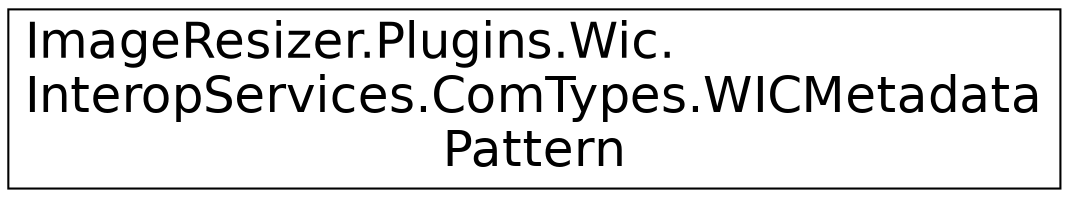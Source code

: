 digraph "Graphical Class Hierarchy"
{
  edge [fontname="Helvetica",fontsize="24",labelfontname="Helvetica",labelfontsize="24"];
  node [fontname="Helvetica",fontsize="24",shape=record];
  rankdir="LR";
  Node1 [label="ImageResizer.Plugins.Wic.\lInteropServices.ComTypes.WICMetadata\lPattern",height=0.2,width=0.4,color="black", fillcolor="white", style="filled",URL="$struct_image_resizer_1_1_plugins_1_1_wic_1_1_interop_services_1_1_com_types_1_1_w_i_c_metadata_pattern.html"];
}
